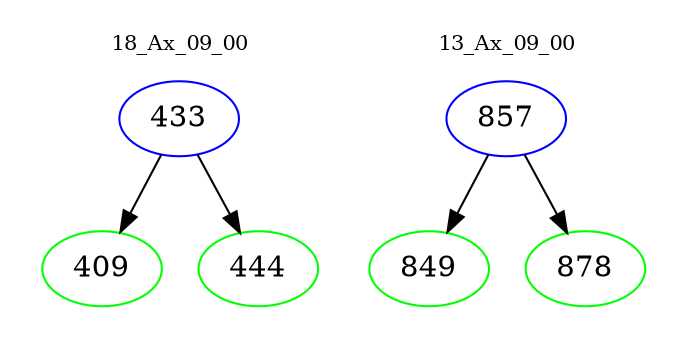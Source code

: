 digraph{
subgraph cluster_0 {
color = white
label = "18_Ax_09_00";
fontsize=10;
T0_433 [label="433", color="blue"]
T0_433 -> T0_409 [color="black"]
T0_409 [label="409", color="green"]
T0_433 -> T0_444 [color="black"]
T0_444 [label="444", color="green"]
}
subgraph cluster_1 {
color = white
label = "13_Ax_09_00";
fontsize=10;
T1_857 [label="857", color="blue"]
T1_857 -> T1_849 [color="black"]
T1_849 [label="849", color="green"]
T1_857 -> T1_878 [color="black"]
T1_878 [label="878", color="green"]
}
}
